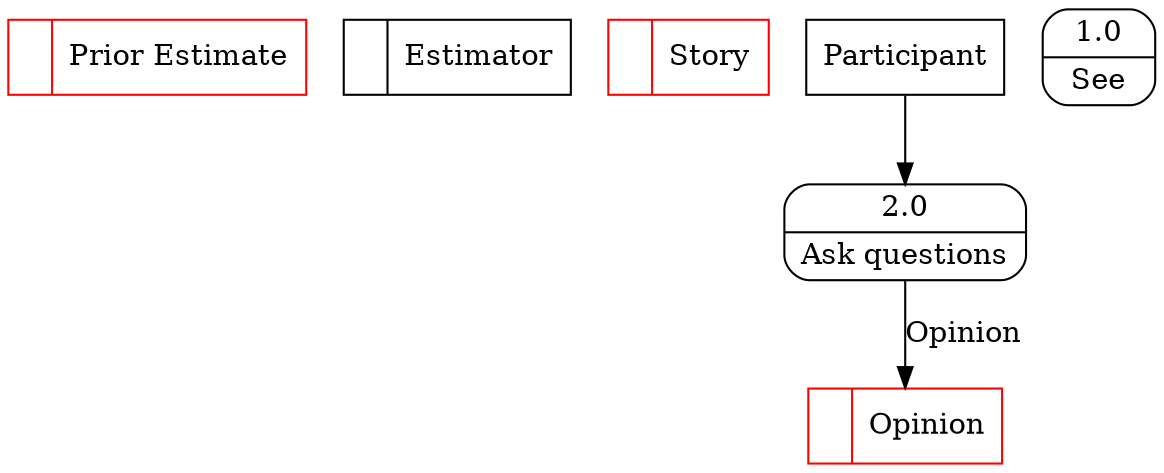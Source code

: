 digraph dfd2{ 
node[shape=record]
200 [label="<f0>  |<f1> Prior Estimate " color=red];
201 [label="<f0>  |<f1> Estimator " ];
202 [label="<f0>  |<f1> Story " color=red];
203 [label="Participant" shape=box];
204 [label="{<f0> 1.0|<f1> See }" shape=Mrecord];
2 [label="{<f0> 2.0|<f1> Ask questions }" shape=Mrecord];
203 -> 2
1001 [label="<f0>  |<f1> Opinion " color=red];
2 -> 1001 [label="Opinion"]
}